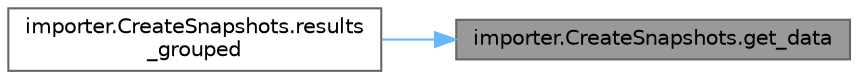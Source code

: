 digraph "importer.CreateSnapshots.get_data"
{
 // LATEX_PDF_SIZE
  bgcolor="transparent";
  edge [fontname=Helvetica,fontsize=10,labelfontname=Helvetica,labelfontsize=10];
  node [fontname=Helvetica,fontsize=10,shape=box,height=0.2,width=0.4];
  rankdir="RL";
  Node1 [id="Node000001",label="importer.CreateSnapshots.get_data",height=0.2,width=0.4,color="gray40", fillcolor="grey60", style="filled", fontcolor="black",tooltip=" "];
  Node1 -> Node2 [id="edge1_Node000001_Node000002",dir="back",color="steelblue1",style="solid",tooltip=" "];
  Node2 [id="Node000002",label="importer.CreateSnapshots.results\l_grouped",height=0.2,width=0.4,color="grey40", fillcolor="white", style="filled",URL="$namespaceimporter_1_1_create_snapshots.html#aee5fb2ba3058cce272feb71ff79ffe1a",tooltip=" "];
}
